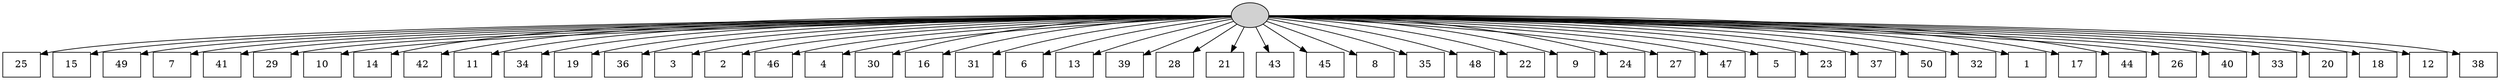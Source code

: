 digraph G {
0[style=filled, fillcolor=grey82, label=""];
1[shape=box,style=filled, fillcolor=white,label="25\n"];
2[shape=box,style=filled, fillcolor=white,label="15\n"];
3[shape=box,style=filled, fillcolor=white,label="49\n"];
4[shape=box,style=filled, fillcolor=white,label="7\n"];
5[shape=box,style=filled, fillcolor=white,label="41\n"];
6[shape=box,style=filled, fillcolor=white,label="29\n"];
7[shape=box,style=filled, fillcolor=white,label="10\n"];
8[shape=box,style=filled, fillcolor=white,label="14\n"];
9[shape=box,style=filled, fillcolor=white,label="42\n"];
10[shape=box,style=filled, fillcolor=white,label="11\n"];
11[shape=box,style=filled, fillcolor=white,label="34\n"];
12[shape=box,style=filled, fillcolor=white,label="19\n"];
13[shape=box,style=filled, fillcolor=white,label="36\n"];
14[shape=box,style=filled, fillcolor=white,label="3\n"];
15[shape=box,style=filled, fillcolor=white,label="2\n"];
16[shape=box,style=filled, fillcolor=white,label="46\n"];
17[shape=box,style=filled, fillcolor=white,label="4\n"];
18[shape=box,style=filled, fillcolor=white,label="30\n"];
19[shape=box,style=filled, fillcolor=white,label="16\n"];
20[shape=box,style=filled, fillcolor=white,label="31\n"];
21[shape=box,style=filled, fillcolor=white,label="6\n"];
22[shape=box,style=filled, fillcolor=white,label="13\n"];
23[shape=box,style=filled, fillcolor=white,label="39\n"];
24[shape=box,style=filled, fillcolor=white,label="28\n"];
25[shape=box,style=filled, fillcolor=white,label="21\n"];
26[shape=box,style=filled, fillcolor=white,label="43\n"];
27[shape=box,style=filled, fillcolor=white,label="45\n"];
28[shape=box,style=filled, fillcolor=white,label="8\n"];
29[shape=box,style=filled, fillcolor=white,label="35\n"];
30[shape=box,style=filled, fillcolor=white,label="48\n"];
31[shape=box,style=filled, fillcolor=white,label="22\n"];
32[shape=box,style=filled, fillcolor=white,label="9\n"];
33[shape=box,style=filled, fillcolor=white,label="24\n"];
34[shape=box,style=filled, fillcolor=white,label="27\n"];
35[shape=box,style=filled, fillcolor=white,label="47\n"];
36[shape=box,style=filled, fillcolor=white,label="5\n"];
37[shape=box,style=filled, fillcolor=white,label="23\n"];
38[shape=box,style=filled, fillcolor=white,label="37\n"];
39[shape=box,style=filled, fillcolor=white,label="50\n"];
40[shape=box,style=filled, fillcolor=white,label="32\n"];
41[shape=box,style=filled, fillcolor=white,label="1\n"];
42[shape=box,style=filled, fillcolor=white,label="17\n"];
43[shape=box,style=filled, fillcolor=white,label="44\n"];
44[shape=box,style=filled, fillcolor=white,label="26\n"];
45[shape=box,style=filled, fillcolor=white,label="40\n"];
46[shape=box,style=filled, fillcolor=white,label="33\n"];
47[shape=box,style=filled, fillcolor=white,label="20\n"];
48[shape=box,style=filled, fillcolor=white,label="18\n"];
49[shape=box,style=filled, fillcolor=white,label="12\n"];
50[shape=box,style=filled, fillcolor=white,label="38\n"];
0->1 ;
0->2 ;
0->3 ;
0->4 ;
0->5 ;
0->6 ;
0->7 ;
0->8 ;
0->9 ;
0->10 ;
0->11 ;
0->12 ;
0->13 ;
0->14 ;
0->15 ;
0->16 ;
0->17 ;
0->18 ;
0->19 ;
0->20 ;
0->21 ;
0->22 ;
0->23 ;
0->24 ;
0->25 ;
0->26 ;
0->27 ;
0->28 ;
0->29 ;
0->30 ;
0->31 ;
0->32 ;
0->33 ;
0->34 ;
0->35 ;
0->36 ;
0->37 ;
0->38 ;
0->39 ;
0->40 ;
0->41 ;
0->42 ;
0->43 ;
0->44 ;
0->45 ;
0->46 ;
0->47 ;
0->48 ;
0->49 ;
0->50 ;
}
